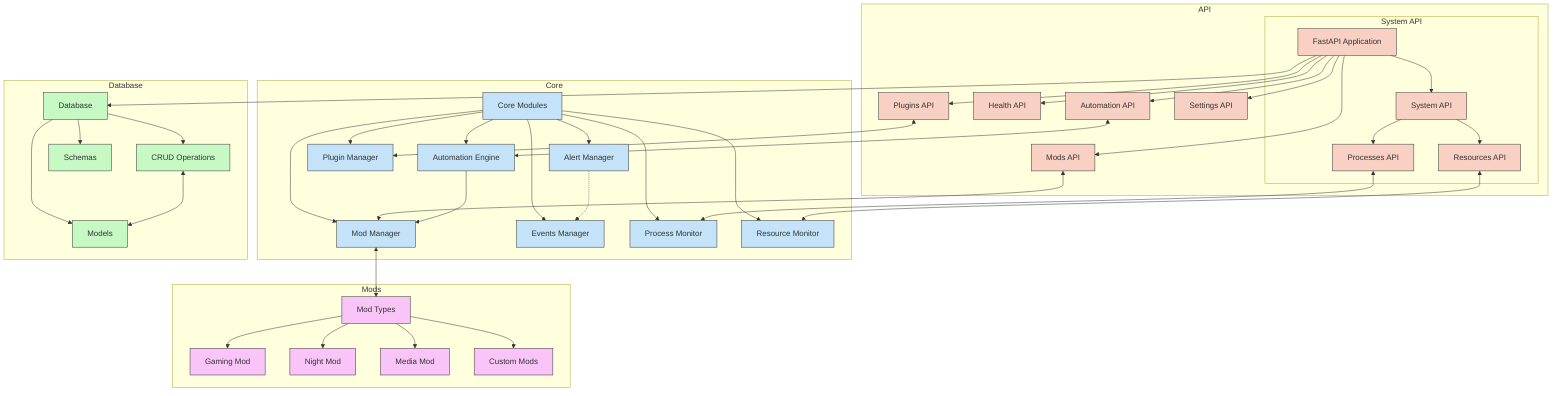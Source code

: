 graph TD
subgraph API
A[FastAPI Application] --> H[Health API]
A --> M[Mods API]
A --> AU[Automation API]
A --> S[Settings API]
A --> P[Plugins API]

        subgraph System API
            A --> SYS[System API]
            SYS --> SYS_P[Processes API]
            SYS --> SYS_R[Resources API]
        end
    end

    subgraph Core
        C[Core Modules] --> CM[Mod Manager]
        C --> CE[Events Manager]
        C --> CA[Alert Manager]
        C --> CP[Plugin Manager]
        C --> CPM[Process Monitor]
        C --> CRM[Resource Monitor]
        C --> CAU[Automation Engine]
        CA -.-> CE
    end

    subgraph Database
        D[Database] --> DM[Models]
        D --> DCR[CRUD Operations]
        D --> DS[Schemas]
    end

    subgraph Mods
        MM[Mod Types] --> MM_G[Gaming Mod]
        MM --> MM_N[Night Mod]
        MM --> MM_M[Media Mod]
        MM --> MM_C[Custom Mods]
    end

    M <--> CM
    AU <--> CAU
    SYS_P <--> CPM
    SYS_R <--> CRM
    P <--> CP
    CM <--> MM
    CAU --> CM
    DCR <--> DM
    A --> D

    classDef api fill:#f9d0c4,stroke:#333,stroke-width:1px;
    classDef core fill:#c4e3f9,stroke:#333,stroke-width:1px;
    classDef database fill:#c6f9c4,stroke:#333,stroke-width:1px;
    classDef mods fill:#f9c4f7,stroke:#333,stroke-width:1px;

    class A,H,M,AU,S,P,SYS,SYS_P,SYS_R api;
    class C,CM,CE,CA,CP,CPM,CRM,CAU core;
    class D,DM,DCR,DS database;
    class MM,MM_G,MM_N,MM_M,MM_C mods;